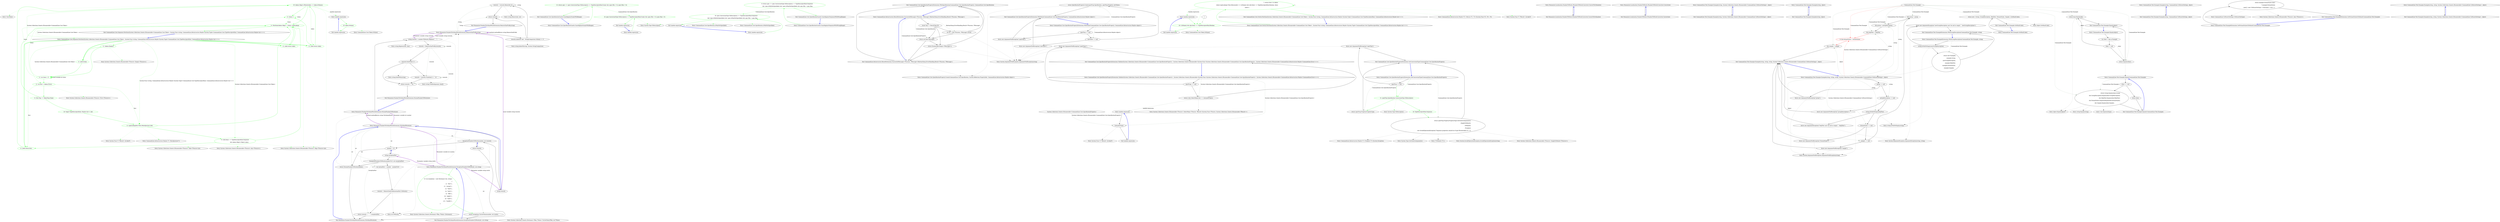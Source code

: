 digraph  {
m2_23 [cluster="Unk.Where", file="Sequence.cs", label="Entry Unk.Where", span=""];
m2_0 [cluster="CommandLine.Core.Sequence.Partition(System.Collections.Generic.IEnumerable<CommandLine.Core.Token>, System.Func<string, CommandLine.Infrastructure.Maybe<System.Tuple<CommandLine.Core.TypeDescriptorKind, CommandLine.Infrastructure.Maybe<int>>>>)", file="Sequence.cs", label="Entry CommandLine.Core.Sequence.Partition(System.Collections.Generic.IEnumerable<CommandLine.Core.Token>, System.Func<string, CommandLine.Infrastructure.Maybe<System.Tuple<CommandLine.Core.TypeDescriptorKind, CommandLine.Infrastructure.Maybe<int>>>>)", span="11-11"];
m2_1 [cluster="CommandLine.Core.Sequence.Partition(System.Collections.Generic.IEnumerable<CommandLine.Core.Token>, System.Func<string, CommandLine.Infrastructure.Maybe<System.Tuple<CommandLine.Core.TypeDescriptorKind, CommandLine.Infrastructure.Maybe<int>>>>)", color=green, community=0, file="Sequence.cs", label="11: tokens.Empty()", span="15-15"];
m2_2 [cluster="CommandLine.Core.Sequence.Partition(System.Collections.Generic.IEnumerable<CommandLine.Core.Token>, System.Func<string, CommandLine.Infrastructure.Maybe<System.Tuple<CommandLine.Core.TypeDescriptorKind, CommandLine.Infrastructure.Maybe<int>>>>)", color=green, community=0, file="Sequence.cs", label="11: yield break;", span="17-17"];
m2_3 [cluster="CommandLine.Core.Sequence.Partition(System.Collections.Generic.IEnumerable<CommandLine.Core.Token>, System.Func<string, CommandLine.Infrastructure.Maybe<System.Tuple<CommandLine.Core.TypeDescriptorKind, CommandLine.Infrastructure.Maybe<int>>>>)", color=green, community=0, file="Sequence.cs", label="11: var items = 0", span="19-19"];
m2_9 [cluster="CommandLine.Core.Sequence.Partition(System.Collections.Generic.IEnumerable<CommandLine.Core.Token>, System.Func<string, CommandLine.Infrastructure.Maybe<System.Tuple<CommandLine.Core.TypeDescriptorKind, CommandLine.Infrastructure.Maybe<int>>>>)", color=green, community=0, file="Sequence.cs", label="11: yield return first;", span="29-29"];
m2_4 [cluster="CommandLine.Core.Sequence.Partition(System.Collections.Generic.IEnumerable<CommandLine.Core.Token>, System.Func<string, CommandLine.Infrastructure.Maybe<System.Tuple<CommandLine.Core.TypeDescriptorKind, CommandLine.Infrastructure.Maybe<int>>>>)", color=green, community=0, file="Sequence.cs", label="11: var first = tokens.First()", span="20-20"];
m2_8 [cluster="CommandLine.Core.Sequence.Partition(System.Collections.Generic.IEnumerable<CommandLine.Core.Token>, System.Func<string, CommandLine.Infrastructure.Maybe<System.Tuple<CommandLine.Core.TypeDescriptorKind, CommandLine.Infrastructure.Maybe<int>>>>)", color=green, community=0, file="Sequence.cs", label="11: info.Item1 == TypeDescriptorKind.Sequence\r\n                        && tokens.Skip(1).Take(1).Any()", span="26-27"];
m2_10 [cluster="CommandLine.Core.Sequence.Partition(System.Collections.Generic.IEnumerable<CommandLine.Core.Token>, System.Func<string, CommandLine.Infrastructure.Maybe<System.Tuple<CommandLine.Core.TypeDescriptorKind, CommandLine.Infrastructure.Maybe<int>>>>)", color=green, community=0, file="Sequence.cs", label="19: tokens.Skip(1).Where(token => token.IsValue())", span="31-31"];
m2_12 [cluster="CommandLine.Core.Sequence.Partition(System.Collections.Generic.IEnumerable<CommandLine.Core.Token>, System.Func<string, CommandLine.Infrastructure.Maybe<System.Tuple<CommandLine.Core.TypeDescriptorKind, CommandLine.Infrastructure.Maybe<int>>>>)", color=green, community=0, file="Sequence.cs", label="11: yield return token;", span="34-34"];
m2_11 [cluster="CommandLine.Core.Sequence.Partition(System.Collections.Generic.IEnumerable<CommandLine.Core.Token>, System.Func<string, CommandLine.Infrastructure.Maybe<System.Tuple<CommandLine.Core.TypeDescriptorKind, CommandLine.Infrastructure.Maybe<int>>>>)", color=green, community=0, file="Sequence.cs", label="11: items++", span="33-33"];
m2_14 [cluster="CommandLine.Core.Sequence.Partition(System.Collections.Generic.IEnumerable<CommandLine.Core.Token>, System.Func<string, CommandLine.Infrastructure.Maybe<System.Tuple<CommandLine.Core.TypeDescriptorKind, CommandLine.Infrastructure.Maybe<int>>>>)", color=green, community=0, file="Sequence.cs", label="11: yield return token;", span="41-41"];
m2_13 [cluster="CommandLine.Core.Sequence.Partition(System.Collections.Generic.IEnumerable<CommandLine.Core.Token>, System.Func<string, CommandLine.Infrastructure.Maybe<System.Tuple<CommandLine.Core.TypeDescriptorKind, CommandLine.Infrastructure.Maybe<int>>>>)", color=green, community=0, file="Sequence.cs", label="11: Partition(tokens.Skip(1 + items), typeLookup)", span="39-39"];
m2_5 [cluster="CommandLine.Core.Sequence.Partition(System.Collections.Generic.IEnumerable<CommandLine.Core.Token>, System.Func<string, CommandLine.Infrastructure.Maybe<System.Tuple<CommandLine.Core.TypeDescriptorKind, CommandLine.Infrastructure.Maybe<int>>>>)", color=green, community=0, file="Sequence.cs", label="11: first.Tag == TokenType.Name", span="21-21"];
m2_7 [cluster="CommandLine.Core.Sequence.Partition(System.Collections.Generic.IEnumerable<CommandLine.Core.Token>, System.Func<string, CommandLine.Infrastructure.Maybe<System.Tuple<CommandLine.Core.TypeDescriptorKind, CommandLine.Infrastructure.Maybe<int>>>>)", color=green, community=0, file="Sequence.cs", label="11: typeLookup(first.Text).MatchJust(out info)", span="24-24"];
m2_6 [cluster="CommandLine.Core.Sequence.Partition(System.Collections.Generic.IEnumerable<CommandLine.Core.Token>, System.Func<string, CommandLine.Infrastructure.Maybe<System.Tuple<CommandLine.Core.TypeDescriptorKind, CommandLine.Infrastructure.Maybe<int>>>>)", color=green, community=0, file="Sequence.cs", label="18: Tuple<TypeDescriptorKind, Maybe<int>> info", span="23-23"];
m2_15 [cluster="CommandLine.Core.Sequence.Partition(System.Collections.Generic.IEnumerable<CommandLine.Core.Token>, System.Func<string, CommandLine.Infrastructure.Maybe<System.Tuple<CommandLine.Core.TypeDescriptorKind, CommandLine.Infrastructure.Maybe<int>>>>)", file="Sequence.cs", label="Exit CommandLine.Core.Sequence.Partition(System.Collections.Generic.IEnumerable<CommandLine.Core.Token>, System.Func<string, CommandLine.Infrastructure.Maybe<System.Tuple<CommandLine.Core.TypeDescriptorKind, CommandLine.Infrastructure.Maybe<int>>>>)", span="11-11"];
m2_22 [cluster="System.Collections.Generic.IEnumerable<TSource>.Any<TSource>()", file="Sequence.cs", label="Entry System.Collections.Generic.IEnumerable<TSource>.Any<TSource>()", span="0-0"];
m2_19 [cluster="CommandLine.Infrastructure.Maybe<T>.MatchJust(out T)", file="Sequence.cs", label="Entry CommandLine.Infrastructure.Maybe<T>.MatchJust(out T)", span="31-31"];
m2_16 [cluster="System.Collections.Generic.IEnumerable<TSource>.Empty<TSource>()", file="Sequence.cs", label="Entry System.Collections.Generic.IEnumerable<TSource>.Empty<TSource>()", span="87-87"];
m2_24 [cluster="lambda expression", file="Sequence.cs", label="Entry lambda expression", span="31-31"];
m2_25 [cluster="lambda expression", color=green, community=0, file="Sequence.cs", label="19: token.IsValue()", span="31-31"];
m2_26 [cluster="lambda expression", file="Sequence.cs", label="Exit lambda expression", span="31-31"];
m2_17 [cluster="System.Collections.Generic.IEnumerable<TSource>.First<TSource>()", file="Sequence.cs", label="Entry System.Collections.Generic.IEnumerable<TSource>.First<TSource>()", span="0-0"];
m2_20 [cluster="System.Collections.Generic.IEnumerable<TSource>.Skip<TSource>(int)", file="Sequence.cs", label="Entry System.Collections.Generic.IEnumerable<TSource>.Skip<TSource>(int)", span="0-0"];
m2_21 [cluster="System.Collections.Generic.IEnumerable<TSource>.Take<TSource>(int)", file="Sequence.cs", label="Entry System.Collections.Generic.IEnumerable<TSource>.Take<TSource>(int)", span="0-0"];
m2_27 [cluster="CommandLine.Core.Token.IsValue()", file="Sequence.cs", label="Entry CommandLine.Core.Token.IsValue()", span="77-77"];
m2_18 [cluster="System.Func<T, TResult>.Invoke(T)", file="Sequence.cs", label="Entry System.Func<T, TResult>.Invoke(T)", span="0-0"];
m3_30 [cluster="string.Remove(int, int)", file="SpecificationExtensions.cs", label="Entry string.Remove(int, int)", span="0-0"];
m3_22 [cluster="string.Replace(char, char)", file="SpecificationExtensions.cs", label="Entry string.Replace(char, char)", span="0-0"];
m3_29 [cluster="string.IndexOf(string, System.StringComparison)", file="SpecificationExtensions.cs", label="Entry string.IndexOf(string, System.StringComparison)", span="0-0"];
m3_13 [cluster="int.ToWords()", file="SpecificationExtensions.cs", label="Entry int.ToWords()", span="16-16"];
m3_2 [cluster="Humanizer.NumberToOrdinalWordsExtension.ToOrdinalWords(int)", file="SpecificationExtensions.cs", label="ExceptionNumbersToWords(number, out towords)", span="19-19"];
m3_3 [cluster="Humanizer.NumberToOrdinalWordsExtension.ToOrdinalWords(int)", file="SpecificationExtensions.cs", label="return towords;", span="20-20"];
m3_23 [cluster="string.EndsWith(string)", file="SpecificationExtensions.cs", label="Entry string.EndsWith(string)", span="0-0"];
m3_4 [cluster="Humanizer.NumberToOrdinalWordsExtension.ToOrdinalWords(int)", file="SpecificationExtensions.cs", label="number > 20", span="23-23"];
m3_5 [cluster="Humanizer.NumberToOrdinalWordsExtension.ToOrdinalWords(int)", file="SpecificationExtensions.cs", label="string exceptionPart", span="25-25"];
m3_15 [cluster="Humanizer.NumberToOrdinalWordsExtension.NormalNumberToWords(int)", file="SpecificationExtensions.cs", label="Entry Humanizer.NumberToOrdinalWordsExtension.NormalNumberToWords(int)", span="37-37"];
m3_16 [cluster="Humanizer.NumberToOrdinalWordsExtension.NormalNumberToWords(int)", file="SpecificationExtensions.cs", label="string towords = number.ToWords().Replace('-', ' ')", span="39-39"];
m3_17 [cluster="Humanizer.NumberToOrdinalWordsExtension.NormalNumberToWords(int)", file="SpecificationExtensions.cs", label="towords = RemoveOnePrefix(towords)", span="41-41"];
m3_20 [cluster="Humanizer.NumberToOrdinalWordsExtension.NormalNumberToWords(int)", file="SpecificationExtensions.cs", label="return towords + ''th'';", span="46-46"];
m3_18 [cluster="Humanizer.NumberToOrdinalWordsExtension.NormalNumberToWords(int)", file="SpecificationExtensions.cs", label="towords.EndsWith(''y'')", span="43-43"];
m3_19 [cluster="Humanizer.NumberToOrdinalWordsExtension.NormalNumberToWords(int)", file="SpecificationExtensions.cs", label="towords = towords.TrimEnd('y') + ''ie''", span="44-44"];
m3_21 [cluster="Humanizer.NumberToOrdinalWordsExtension.NormalNumberToWords(int)", file="SpecificationExtensions.cs", label="Exit Humanizer.NumberToOrdinalWordsExtension.NormalNumberToWords(int)", span="37-37"];
m3_0 [cluster="Humanizer.NumberToOrdinalWordsExtension.ToOrdinalWords(int)", file="SpecificationExtensions.cs", label="Entry Humanizer.NumberToOrdinalWordsExtension.ToOrdinalWords(int)", span="15-15"];
m3_1 [cluster="Humanizer.NumberToOrdinalWordsExtension.ToOrdinalWords(int)", file="SpecificationExtensions.cs", label="string towords", span="17-17"];
m3_6 [cluster="Humanizer.NumberToOrdinalWordsExtension.ToOrdinalWords(int)", file="SpecificationExtensions.cs", label="ExceptionNumbersToWords(number%10, out exceptionPart)", span="26-26"];
m3_7 [cluster="Humanizer.NumberToOrdinalWordsExtension.ToOrdinalWords(int)", file="SpecificationExtensions.cs", label="var normalPart = number - number%10", span="28-28"];
m3_10 [cluster="Humanizer.NumberToOrdinalWordsExtension.ToOrdinalWords(int)", file="SpecificationExtensions.cs", label="return NormalNumberToWords(number);", span="34-34"];
m3_9 [cluster="Humanizer.NumberToOrdinalWordsExtension.ToOrdinalWords(int)", file="SpecificationExtensions.cs", label="return towords + '' '' + exceptionPart;", span="30-30"];
m3_8 [cluster="Humanizer.NumberToOrdinalWordsExtension.ToOrdinalWords(int)", file="SpecificationExtensions.cs", label="towords = RemoveOnePrefix(normalPart.ToWords())", span="29-29"];
m3_11 [cluster="Humanizer.NumberToOrdinalWordsExtension.ToOrdinalWords(int)", file="SpecificationExtensions.cs", label="Exit Humanizer.NumberToOrdinalWordsExtension.ToOrdinalWords(int)", span="15-15"];
m3_12 [cluster="Humanizer.NumberToOrdinalWordsExtension.ExceptionNumbersToWords(int, out string)", file="SpecificationExtensions.cs", label="Entry Humanizer.NumberToOrdinalWordsExtension.ExceptionNumbersToWords(int, out string)", span="58-58"];
m3_31 [cluster="Humanizer.NumberToOrdinalWordsExtension.ExceptionNumbersToWords(int, out string)", color=green, community=0, file="SpecificationExtensions.cs", label="13: var exceptions = new Dictionary<int, string>\r\n            {\r\n                {1, ''first''},\r\n                {2, ''second''},\r\n                {3, ''third''},\r\n                {4, ''forth''},\r\n                {5, ''fifth''},\r\n                {8, ''eighth''},\r\n                {9, ''ninth''},\r\n                {12, ''twelfth''},\r\n            }", span="60-70"];
m3_32 [cluster="Humanizer.NumberToOrdinalWordsExtension.ExceptionNumbersToWords(int, out string)", file="SpecificationExtensions.cs", label="return exceptions.TryGetValue(number, out words);", span="72-72"];
m3_33 [cluster="Humanizer.NumberToOrdinalWordsExtension.ExceptionNumbersToWords(int, out string)", file="SpecificationExtensions.cs", label="Exit Humanizer.NumberToOrdinalWordsExtension.ExceptionNumbersToWords(int, out string)", span="58-58"];
m3_14 [cluster="Humanizer.NumberToOrdinalWordsExtension.RemoveOnePrefix(string)", file="SpecificationExtensions.cs", label="Entry Humanizer.NumberToOrdinalWordsExtension.RemoveOnePrefix(string)", span="49-49"];
m3_25 [cluster="Humanizer.NumberToOrdinalWordsExtension.RemoveOnePrefix(string)", file="SpecificationExtensions.cs", label="towords.IndexOf(''one'', StringComparison.Ordinal) == 0", span="52-52"];
m3_26 [cluster="Humanizer.NumberToOrdinalWordsExtension.RemoveOnePrefix(string)", file="SpecificationExtensions.cs", label="towords = towords.Remove(0, 4)", span="53-53"];
m3_27 [cluster="Humanizer.NumberToOrdinalWordsExtension.RemoveOnePrefix(string)", file="SpecificationExtensions.cs", label="return towords;", span="55-55"];
m3_28 [cluster="Humanizer.NumberToOrdinalWordsExtension.RemoveOnePrefix(string)", file="SpecificationExtensions.cs", label="Exit Humanizer.NumberToOrdinalWordsExtension.RemoveOnePrefix(string)", span="49-49"];
m3_34 [cluster="System.Collections.Generic.Dictionary<TKey, TValue>.Dictionary()", file="SpecificationExtensions.cs", label="Entry System.Collections.Generic.Dictionary<TKey, TValue>.Dictionary()", span="0-0"];
m3_35 [cluster="System.Collections.Generic.Dictionary<TKey, TValue>.TryGetValue(TKey, out TValue)", file="SpecificationExtensions.cs", label="Entry System.Collections.Generic.Dictionary<TKey, TValue>.TryGetValue(TKey, out TValue)", span="0-0"];
m3_24 [cluster="string.TrimEnd(params char[])", file="SpecificationExtensions.cs", label="Entry string.TrimEnd(params char[])", span="0-0"];
m4_13 [cluster="CommandLine.Core.Specification.IsMinNotSpecified()", file="SpecificationGuards.cs", label="Entry CommandLine.Core.Specification.IsMinNotSpecified()", span="76-76"];
m4_7 [cluster="CommandLine.Core.SpecificationGuards.GuardAgainstSequenceWithWrongRange()", file="SpecificationGuards.cs", label="Entry CommandLine.Core.SpecificationGuards.GuardAgainstSequenceWithWrongRange()", span="21-21"];
m4_8 [cluster="CommandLine.Core.SpecificationGuards.GuardAgainstSequenceWithWrongRange()", color=green, community=0, file="SpecificationGuards.cs", label="9: return spec => spec.ConversionType.ToDescriptor() == TypeDescriptorKind.Sequence\r\n                && !spec.IsMinNotSpecified() && !spec.IsMaxNotSpecified() && spec.Min > spec.Max;", span="23-24"];
m4_9 [cluster="CommandLine.Core.SpecificationGuards.GuardAgainstSequenceWithWrongRange()", file="SpecificationGuards.cs", label="Exit CommandLine.Core.SpecificationGuards.GuardAgainstSequenceWithWrongRange()", span="21-21"];
m4_10 [cluster="lambda expression", file="SpecificationGuards.cs", label="Entry lambda expression", span="23-24"];
m4_4 [cluster="lambda expression", color=green, community=0, file="SpecificationGuards.cs", label="10: spec.ConversionType.ToDescriptor() == TypeDescriptorKind.Scalar && (spec.Min > 0 || spec.Max > 0)", span="18-18"];
m4_3 [cluster="lambda expression", file="SpecificationGuards.cs", label="Entry lambda expression", span="18-18"];
m4_5 [cluster="lambda expression", file="SpecificationGuards.cs", label="Exit lambda expression", span="18-18"];
m4_11 [cluster="lambda expression", color=green, community=0, file="SpecificationGuards.cs", label="16: spec.ConversionType.ToDescriptor() == TypeDescriptorKind.Sequence\r\n                && !spec.IsMinNotSpecified() && !spec.IsMaxNotSpecified() && spec.Min > spec.Max", span="23-24"];
m4_12 [cluster="lambda expression", file="SpecificationGuards.cs", label="Exit lambda expression", span="23-24"];
m4_6 [cluster="System.Type.ToDescriptor()", file="SpecificationGuards.cs", label="Entry System.Type.ToDescriptor()", span="22-22"];
m4_0 [cluster="CommandLine.Core.SpecificationGuards.GuardAgainstScalarWithRange()", file="SpecificationGuards.cs", label="Entry CommandLine.Core.SpecificationGuards.GuardAgainstScalarWithRange()", span="16-16"];
m4_1 [cluster="CommandLine.Core.SpecificationGuards.GuardAgainstScalarWithRange()", color=green, community=0, file="SpecificationGuards.cs", label="15: return spec => spec.ConversionType.ToDescriptor() == TypeDescriptorKind.Scalar && (spec.Min > 0 || spec.Max > 0);", span="18-18"];
m4_2 [cluster="CommandLine.Core.SpecificationGuards.GuardAgainstScalarWithRange()", file="SpecificationGuards.cs", label="Exit CommandLine.Core.SpecificationGuards.GuardAgainstScalarWithRange()", span="16-16"];
m4_14 [cluster="CommandLine.Core.Specification.IsMaxNotSpecified()", file="SpecificationGuards.cs", label="Entry CommandLine.Core.Specification.IsMaxNotSpecified()", span="81-81"];
m5_6 [cluster="CommandLine.Core.SpecificationPropertyExtensions.WithSpecification(CommandLine.Core.SpecificationProperty, CommandLine.Core.Specification)", file="SpecificationPropertyExtensions.cs", label="Exit CommandLine.Core.SpecificationPropertyExtensions.WithSpecification(CommandLine.Core.SpecificationProperty, CommandLine.Core.Specification)", span="11-11"];
m5_30 [cluster="CommandLine.Core.SpecificationPropertyExtensions.Validate(System.Collections.Generic.IEnumerable<CommandLine.Core.SpecificationProperty>, System.Collections.Generic.IEnumerable<System.Func<System.Collections.Generic.IEnumerable<CommandLine.Core.SpecificationProperty>, System.Collections.Generic.IEnumerable<CommandLine.Infrastructure.Maybe<CommandLine.Error>>>>)", file="SpecificationPropertyExtensions.cs", label="Entry CommandLine.Core.SpecificationPropertyExtensions.Validate(System.Collections.Generic.IEnumerable<CommandLine.Core.SpecificationProperty>, System.Collections.Generic.IEnumerable<System.Func<System.Collections.Generic.IEnumerable<CommandLine.Core.SpecificationProperty>, System.Collections.Generic.IEnumerable<CommandLine.Infrastructure.Maybe<CommandLine.Error>>>>)", span="44-44"];
m5_32 [cluster="CommandLine.Core.SpecificationPropertyExtensions.Validate(System.Collections.Generic.IEnumerable<CommandLine.Core.SpecificationProperty>, System.Collections.Generic.IEnumerable<System.Func<System.Collections.Generic.IEnumerable<CommandLine.Core.SpecificationProperty>, System.Collections.Generic.IEnumerable<CommandLine.Infrastructure.Maybe<CommandLine.Error>>>>)", file="SpecificationPropertyExtensions.cs", label="throw new ArgumentNullException(''specProps'');", span="49-49"];
m5_31 [cluster="CommandLine.Core.SpecificationPropertyExtensions.Validate(System.Collections.Generic.IEnumerable<CommandLine.Core.SpecificationProperty>, System.Collections.Generic.IEnumerable<System.Func<System.Collections.Generic.IEnumerable<CommandLine.Core.SpecificationProperty>, System.Collections.Generic.IEnumerable<CommandLine.Infrastructure.Maybe<CommandLine.Error>>>>)", file="SpecificationPropertyExtensions.cs", label="specProps == null", span="49-49"];
m5_33 [cluster="CommandLine.Core.SpecificationPropertyExtensions.Validate(System.Collections.Generic.IEnumerable<CommandLine.Core.SpecificationProperty>, System.Collections.Generic.IEnumerable<System.Func<System.Collections.Generic.IEnumerable<CommandLine.Core.SpecificationProperty>, System.Collections.Generic.IEnumerable<CommandLine.Infrastructure.Maybe<CommandLine.Error>>>>)", file="SpecificationPropertyExtensions.cs", label="return rules.SelectMany(rule => rule(specProps));", span="51-51"];
m5_34 [cluster="CommandLine.Core.SpecificationPropertyExtensions.Validate(System.Collections.Generic.IEnumerable<CommandLine.Core.SpecificationProperty>, System.Collections.Generic.IEnumerable<System.Func<System.Collections.Generic.IEnumerable<CommandLine.Core.SpecificationProperty>, System.Collections.Generic.IEnumerable<CommandLine.Infrastructure.Maybe<CommandLine.Error>>>>)", file="SpecificationPropertyExtensions.cs", label="Exit CommandLine.Core.SpecificationPropertyExtensions.Validate(System.Collections.Generic.IEnumerable<CommandLine.Core.SpecificationProperty>, System.Collections.Generic.IEnumerable<System.Func<System.Collections.Generic.IEnumerable<CommandLine.Core.SpecificationProperty>, System.Collections.Generic.IEnumerable<CommandLine.Infrastructure.Maybe<CommandLine.Error>>>>)", span="44-44"];
m5_16 [cluster="CommandLine.Core.SpecificationPropertyExtensions.GetConversionType(CommandLine.Core.SpecificationProperty)", file="SpecificationPropertyExtensions.cs", label="Entry CommandLine.Core.SpecificationPropertyExtensions.GetConversionType(CommandLine.Core.SpecificationProperty)", span="27-27"];
m5_19 [cluster="CommandLine.Core.SpecificationPropertyExtensions.GetConversionType(CommandLine.Core.SpecificationProperty)", color=green, community=0, file="SpecificationPropertyExtensions.cs", label="21: specProp.Specification.ConversionType.ToDescriptor()", span="31-31"];
m5_17 [cluster="CommandLine.Core.SpecificationPropertyExtensions.GetConversionType(CommandLine.Core.SpecificationProperty)", file="SpecificationPropertyExtensions.cs", label="specProp == null", span="29-29"];
m5_20 [cluster="CommandLine.Core.SpecificationPropertyExtensions.GetConversionType(CommandLine.Core.SpecificationProperty)", color=green, community=0, file="SpecificationPropertyExtensions.cs", label="16: TypeDescriptorKind.Sequence", span="33-33"];
m5_22 [cluster="CommandLine.Core.SpecificationPropertyExtensions.GetConversionType(CommandLine.Core.SpecificationProperty)", file="SpecificationPropertyExtensions.cs", label="return specProp.Property.PropertyType;", span="40-40"];
m5_21 [cluster="CommandLine.Core.SpecificationPropertyExtensions.GetConversionType(CommandLine.Core.SpecificationProperty)", file="SpecificationPropertyExtensions.cs", label="return specProp.Property.PropertyType.GetGenericArguments()\r\n                             .SingleOrDefault()\r\n                             .ToMaybe()\r\n                             .FromJust(\r\n                                 new InvalidOperationException(''Sequence properties should be of type IEnumerable<T>.''));", span="34-38"];
m5_18 [cluster="CommandLine.Core.SpecificationPropertyExtensions.GetConversionType(CommandLine.Core.SpecificationProperty)", file="SpecificationPropertyExtensions.cs", label="throw new ArgumentNullException(''specProp'');", span="29-29"];
m5_23 [cluster="CommandLine.Core.SpecificationPropertyExtensions.GetConversionType(CommandLine.Core.SpecificationProperty)", file="SpecificationPropertyExtensions.cs", label="Exit CommandLine.Core.SpecificationPropertyExtensions.GetConversionType(CommandLine.Core.SpecificationProperty)", span="27-27"];
m5_29 [cluster="CommandLine.Infrastructure.Maybe<T>.FromJust<T>(System.Exception)", file="SpecificationPropertyExtensions.cs", label="Entry CommandLine.Infrastructure.Maybe<T>.FromJust<T>(System.Exception)", span="137-137"];
m5_0 [cluster="CommandLine.Infrastructure.ResultExtensions.SuccessfulMessages<TSuccess, TMessage>(RailwaySharp.ErrorHandling.Result<TSuccess, TMessage>)", file="SpecificationPropertyExtensions.cs", label="Entry CommandLine.Infrastructure.ResultExtensions.SuccessfulMessages<TSuccess, TMessage>(RailwaySharp.ErrorHandling.Result<TSuccess, TMessage>)", span="12-12"];
m5_2 [cluster="CommandLine.Infrastructure.ResultExtensions.SuccessfulMessages<TSuccess, TMessage>(RailwaySharp.ErrorHandling.Result<TSuccess, TMessage>)", file="SpecificationPropertyExtensions.cs", label="var ok = (Ok<TSuccess, TMessage>)result", span="16-16"];
m5_4 [cluster="CommandLine.Infrastructure.ResultExtensions.SuccessfulMessages<TSuccess, TMessage>(RailwaySharp.ErrorHandling.Result<TSuccess, TMessage>)", file="SpecificationPropertyExtensions.cs", label="return Enumerable.Empty<TMessage>();", span="19-19"];
m5_1 [cluster="CommandLine.Infrastructure.ResultExtensions.SuccessfulMessages<TSuccess, TMessage>(RailwaySharp.ErrorHandling.Result<TSuccess, TMessage>)", file="SpecificationPropertyExtensions.cs", label="result.Tag == ResultType.Ok", span="14-14"];
m5_3 [cluster="CommandLine.Infrastructure.ResultExtensions.SuccessfulMessages<TSuccess, TMessage>(RailwaySharp.ErrorHandling.Result<TSuccess, TMessage>)", file="SpecificationPropertyExtensions.cs", label="return ok.Value.Messages;", span="17-17"];
m5_5 [cluster="CommandLine.Infrastructure.ResultExtensions.SuccessfulMessages<TSuccess, TMessage>(RailwaySharp.ErrorHandling.Result<TSuccess, TMessage>)", file="SpecificationPropertyExtensions.cs", label="Exit CommandLine.Infrastructure.ResultExtensions.SuccessfulMessages<TSuccess, TMessage>(RailwaySharp.ErrorHandling.Result<TSuccess, TMessage>)", span="12-12"];
m5_8 [cluster="CommandLine.Core.SpecificationProperty.Create(CommandLine.Core.Specification, System.Reflection.PropertyInfo, CommandLine.Infrastructure.Maybe<object>)", file="SpecificationPropertyExtensions.cs", label="Entry CommandLine.Core.SpecificationProperty.Create(CommandLine.Core.Specification, System.Reflection.PropertyInfo, CommandLine.Infrastructure.Maybe<object>)", span="21-21"];
m5_9 [cluster="CommandLine.Core.SpecificationPropertyExtensions.WithValue(CommandLine.Core.SpecificationProperty, CommandLine.Infrastructure.Maybe<object>)", file="SpecificationPropertyExtensions.cs", label="Entry CommandLine.Core.SpecificationPropertyExtensions.WithValue(CommandLine.Core.SpecificationProperty, CommandLine.Infrastructure.Maybe<object>)", span="19-19"];
m5_11 [cluster="CommandLine.Core.SpecificationPropertyExtensions.WithValue(CommandLine.Core.SpecificationProperty, CommandLine.Infrastructure.Maybe<object>)", file="SpecificationPropertyExtensions.cs", label="throw new ArgumentNullException(''specProp'');", span="21-21"];
m5_13 [cluster="CommandLine.Core.SpecificationPropertyExtensions.WithValue(CommandLine.Core.SpecificationProperty, CommandLine.Infrastructure.Maybe<object>)", file="SpecificationPropertyExtensions.cs", label="throw new ArgumentNullException(''newValue'');", span="22-22"];
m5_10 [cluster="CommandLine.Core.SpecificationPropertyExtensions.WithValue(CommandLine.Core.SpecificationProperty, CommandLine.Infrastructure.Maybe<object>)", file="SpecificationPropertyExtensions.cs", label="specProp == null", span="21-21"];
m5_12 [cluster="CommandLine.Core.SpecificationPropertyExtensions.WithValue(CommandLine.Core.SpecificationProperty, CommandLine.Infrastructure.Maybe<object>)", file="SpecificationPropertyExtensions.cs", label="newValue == null", span="22-22"];
m5_14 [cluster="CommandLine.Core.SpecificationPropertyExtensions.WithValue(CommandLine.Core.SpecificationProperty, CommandLine.Infrastructure.Maybe<object>)", file="SpecificationPropertyExtensions.cs", label="return SpecificationProperty.Create(specProp.Specification, specProp.Property, newValue);", span="24-24"];
m5_15 [cluster="CommandLine.Core.SpecificationPropertyExtensions.WithValue(CommandLine.Core.SpecificationProperty, CommandLine.Infrastructure.Maybe<object>)", file="SpecificationPropertyExtensions.cs", label="Exit CommandLine.Core.SpecificationPropertyExtensions.WithValue(CommandLine.Core.SpecificationProperty, CommandLine.Infrastructure.Maybe<object>)", span="19-19"];
m5_25 [cluster="System.Type.GetGenericArguments()", file="SpecificationPropertyExtensions.cs", label="Entry System.Type.GetGenericArguments()", span="0-0"];
m5_27 [cluster="T.ToMaybe<T>()", file="SpecificationPropertyExtensions.cs", label="Entry T.ToMaybe<T>()", span="82-82"];
m5_35 [cluster="System.Collections.Generic.IEnumerable<TSource>.SelectMany<TSource, TResult>(System.Func<TSource, System.Collections.Generic.IEnumerable<TResult>>)", file="SpecificationPropertyExtensions.cs", label="Entry System.Collections.Generic.IEnumerable<TSource>.SelectMany<TSource, TResult>(System.Func<TSource, System.Collections.Generic.IEnumerable<TResult>>)", span="0-0"];
m5_36 [cluster="lambda expression", file="SpecificationPropertyExtensions.cs", label="Entry lambda expression", span="51-51"];
m5_37 [cluster="lambda expression", file="SpecificationPropertyExtensions.cs", label="rule(specProps)", span="51-51"];
m5_38 [cluster="lambda expression", file="SpecificationPropertyExtensions.cs", label="Exit lambda expression", span="51-51"];
m5_24 [cluster="System.Type.ToDescriptor()", file="SpecificationPropertyExtensions.cs", label="Entry System.Type.ToDescriptor()", span="22-22"];
m5_7 [cluster="System.ArgumentNullException.ArgumentNullException(string)", file="SpecificationPropertyExtensions.cs", label="Entry System.ArgumentNullException.ArgumentNullException(string)", span="0-0"];
m5_28 [cluster="System.InvalidOperationException.InvalidOperationException(string)", file="SpecificationPropertyExtensions.cs", label="Entry System.InvalidOperationException.InvalidOperationException(string)", span="0-0"];
m5_26 [cluster="System.Collections.Generic.IEnumerable<TSource>.SingleOrDefault<TSource>()", file="SpecificationPropertyExtensions.cs", label="Entry System.Collections.Generic.IEnumerable<TSource>.SingleOrDefault<TSource>()", span="0-0"];
m5_39 [cluster="System.Func<T, TResult>.Invoke(T)", file="SpecificationPropertyExtensions.cs", label="Entry System.Func<T, TResult>.Invoke(T)", span="0-0"];
m5_40 [file="SpecificationPropertyExtensions.cs", label="System.Collections.Generic.IEnumerable<CommandLine.Core.SpecificationProperty>", span=""];
m7_5 [cluster="lambda expression", file="Switch.cs", label="Entry lambda expression", span="16-16"];
m7_6 [cluster="lambda expression", color=green, community=0, file="Switch.cs", label="16: t.IsName() && info.Item1 == TypeDescriptorKind.Boolean", span="16-16"];
m7_7 [cluster="lambda expression", file="Switch.cs", label="Exit lambda expression", span="16-16"];
m7_4 [cluster="CommandLine.Infrastructure.Maybe<T1>.Return<T1, T2>(System.Func<T1, T2>, T2)", file="Switch.cs", label="Entry CommandLine.Infrastructure.Maybe<T1>.Return<T1, T2>(System.Func<T1, T2>, T2)", span="103-103"];
m7_8 [cluster="CommandLine.Core.Token.IsName()", file="Switch.cs", label="Entry CommandLine.Core.Token.IsName()", span="72-72"];
m7_0 [cluster="CommandLine.Core.Switch.Partition(System.Collections.Generic.IEnumerable<CommandLine.Core.Token>, System.Func<string, CommandLine.Infrastructure.Maybe<System.Tuple<CommandLine.Core.TypeDescriptorKind, CommandLine.Infrastructure.Maybe<int>>>>)", file="Switch.cs", label="Entry CommandLine.Core.Switch.Partition(System.Collections.Generic.IEnumerable<CommandLine.Core.Token>, System.Func<string, CommandLine.Infrastructure.Maybe<System.Tuple<CommandLine.Core.TypeDescriptorKind, CommandLine.Infrastructure.Maybe<int>>>>)", span="11-11"];
m7_1 [cluster="CommandLine.Core.Switch.Partition(System.Collections.Generic.IEnumerable<CommandLine.Core.Token>, System.Func<string, CommandLine.Infrastructure.Maybe<System.Tuple<CommandLine.Core.TypeDescriptorKind, CommandLine.Infrastructure.Maybe<int>>>>)", color=green, community=0, file="Switch.cs", label="7: return from t in tokens\r\n                   where typeLookup(t.Text).Return(info => t.IsName() && info.Item1 == TypeDescriptorKind.Boolean, false)\r\n                   select t;", span="15-17"];
m7_2 [cluster="CommandLine.Core.Switch.Partition(System.Collections.Generic.IEnumerable<CommandLine.Core.Token>, System.Func<string, CommandLine.Infrastructure.Maybe<System.Tuple<CommandLine.Core.TypeDescriptorKind, CommandLine.Infrastructure.Maybe<int>>>>)", file="Switch.cs", label="Exit CommandLine.Core.Switch.Partition(System.Collections.Generic.IEnumerable<CommandLine.Core.Token>, System.Func<string, CommandLine.Infrastructure.Maybe<System.Tuple<CommandLine.Core.TypeDescriptorKind, CommandLine.Infrastructure.Maybe<int>>>>)", span="11-11"];
m7_3 [cluster="System.Func<T, TResult>.Invoke(T)", file="Switch.cs", label="Entry System.Func<T, TResult>.Invoke(T)", span="0-0"];
m7_9 [file="Switch.cs", label=t, span=""];
m8_2 [cluster="Humanizer.Localisation.NumberToWords.INumberToWordsConverter.ConvertToOrdinal(int)", file="TokenPartitioner.cs", label="Entry Humanizer.Localisation.NumberToWords.INumberToWordsConverter.ConvertToOrdinal(int)", span="19-19"];
m8_3 [cluster="Humanizer.Localisation.NumberToWords.INumberToWordsConverter.ConvertToOrdinal(int)", file="TokenPartitioner.cs", label="Exit Humanizer.Localisation.NumberToWords.INumberToWordsConverter.ConvertToOrdinal(int)", span="19-19"];
m8_0 [cluster="Humanizer.Localisation.NumberToWords.INumberToWordsConverter.Convert(int)", file="TokenPartitioner.cs", label="Entry Humanizer.Localisation.NumberToWords.INumberToWordsConverter.Convert(int)", span="12-12"];
m8_1 [cluster="Humanizer.Localisation.NumberToWords.INumberToWordsConverter.Convert(int)", file="TokenPartitioner.cs", label="Exit Humanizer.Localisation.NumberToWords.INumberToWordsConverter.Convert(int)", span="12-12"];
m9_22 [cluster="CommandLine.Text.Example.Example(string, System.Collections.Generic.IEnumerable<CommandLine.UnParserSettings>, object)", file="TokenPartitionerTests.cs", label="Entry CommandLine.Text.Example.Example(string, System.Collections.Generic.IEnumerable<CommandLine.UnParserSettings>, object)", span="38-38"];
m9_23 [cluster="CommandLine.Text.Example.Example(string, System.Collections.Generic.IEnumerable<CommandLine.UnParserSettings>, object)", file="TokenPartitionerTests.cs", label="Exit CommandLine.Text.Example.Example(string, System.Collections.Generic.IEnumerable<CommandLine.UnParserSettings>, object)", span="38-38"];
m9_26 [cluster="CommandLine.Text.Example.Example(string, object)", file="TokenPartitionerTests.cs", label="Entry CommandLine.Text.Example.Example(string, object)", span="48-48"];
m9_27 [cluster="CommandLine.Text.Example.Example(string, object)", file="TokenPartitionerTests.cs", label="Exit CommandLine.Text.Example.Example(string, object)", span="48-48"];
m9_34 [cluster="CommandLine.Text.Example.Equals(CommandLine.Text.Example)", file="TokenPartitionerTests.cs", label="Entry CommandLine.Text.Example.Equals(CommandLine.Text.Example)", span="108-108"];
m9_40 [cluster="CommandLine.Text.Example.Equals(CommandLine.Text.Example)", file="TokenPartitionerTests.cs", label="other == null", span="110-110"];
m9_42 [cluster="CommandLine.Text.Example.Equals(CommandLine.Text.Example)", file="TokenPartitionerTests.cs", label="return Group.Equals(other.Group)\r\n                && GroupDescription.Equals(other.GroupDescription)\r\n                && HelpText.Equals(other.HelpText)\r\n                && FormatStyles.SequenceEqual(other.FormatStyles)\r\n                && Sample.Equals(other.Sample);", span="115-119"];
m9_41 [cluster="CommandLine.Text.Example.Equals(CommandLine.Text.Example)", file="TokenPartitionerTests.cs", label="return false;", span="112-112"];
m9_43 [cluster="CommandLine.Text.Example.Equals(CommandLine.Text.Example)", file="TokenPartitionerTests.cs", label="Exit CommandLine.Text.Example.Equals(CommandLine.Text.Example)", span="108-108"];
m9_0 [cluster="CommandLine.Text.Example.Example(string, string, string, System.Collections.Generic.IEnumerable<CommandLine.UnParserSettings>, object)", file="TokenPartitionerTests.cs", label="Entry CommandLine.Text.Example.Example(string, string, string, System.Collections.Generic.IEnumerable<CommandLine.UnParserSettings>, object)", span="18-18"];
m9_1 [cluster="CommandLine.Text.Example.Example(string, string, string, System.Collections.Generic.IEnumerable<CommandLine.UnParserSettings>, object)", file="TokenPartitionerTests.cs", label="group == null", span="20-20"];
m9_3 [cluster="CommandLine.Text.Example.Example(string, string, string, System.Collections.Generic.IEnumerable<CommandLine.UnParserSettings>, object)", file="TokenPartitionerTests.cs", label="groupDescription == null", span="21-21"];
m9_5 [cluster="CommandLine.Text.Example.Example(string, string, string, System.Collections.Generic.IEnumerable<CommandLine.UnParserSettings>, object)", file="TokenPartitionerTests.cs", label="string.IsNullOrEmpty(helpText)", span="22-22"];
m9_7 [cluster="CommandLine.Text.Example.Example(string, string, string, System.Collections.Generic.IEnumerable<CommandLine.UnParserSettings>, object)", file="TokenPartitionerTests.cs", label="formatStyles == null", span="23-23"];
m9_9 [cluster="CommandLine.Text.Example.Example(string, string, string, System.Collections.Generic.IEnumerable<CommandLine.UnParserSettings>, object)", file="TokenPartitionerTests.cs", label="sample == null", span="24-24"];
m9_11 [cluster="CommandLine.Text.Example.Example(string, string, string, System.Collections.Generic.IEnumerable<CommandLine.UnParserSettings>, object)", file="TokenPartitionerTests.cs", label="this.group = group", span="26-26"];
m9_12 [cluster="CommandLine.Text.Example.Example(string, string, string, System.Collections.Generic.IEnumerable<CommandLine.UnParserSettings>, object)", file="TokenPartitionerTests.cs", label="this.group = groupDescription", span="27-27"];
m9_13 [cluster="CommandLine.Text.Example.Example(string, string, string, System.Collections.Generic.IEnumerable<CommandLine.UnParserSettings>, object)", file="TokenPartitionerTests.cs", label="this.helpText = helpText", span="28-28"];
m9_14 [cluster="CommandLine.Text.Example.Example(string, string, string, System.Collections.Generic.IEnumerable<CommandLine.UnParserSettings>, object)", color=red, community=0, file="TokenPartitionerTests.cs", label="8: this.formatStyles = formatStyles", span="29-29"];
m9_15 [cluster="CommandLine.Text.Example.Example(string, string, string, System.Collections.Generic.IEnumerable<CommandLine.UnParserSettings>, object)", file="TokenPartitionerTests.cs", label="this.sample = sample", span="30-30"];
m9_2 [cluster="CommandLine.Text.Example.Example(string, string, string, System.Collections.Generic.IEnumerable<CommandLine.UnParserSettings>, object)", file="TokenPartitionerTests.cs", label="throw new ArgumentNullException(''group'');", span="20-20"];
m9_4 [cluster="CommandLine.Text.Example.Example(string, string, string, System.Collections.Generic.IEnumerable<CommandLine.UnParserSettings>, object)", file="TokenPartitionerTests.cs", label="throw new ArgumentNullException(''groupDescription'');", span="21-21"];
m9_6 [cluster="CommandLine.Text.Example.Example(string, string, string, System.Collections.Generic.IEnumerable<CommandLine.UnParserSettings>, object)", file="TokenPartitionerTests.cs", label="throw new ArgumentException(''helpText can't be null or empty'', ''helpText'');", span="22-22"];
m9_8 [cluster="CommandLine.Text.Example.Example(string, string, string, System.Collections.Generic.IEnumerable<CommandLine.UnParserSettings>, object)", file="TokenPartitionerTests.cs", label="throw new ArgumentNullException(''formatStyles'');", span="23-23"];
m9_10 [cluster="CommandLine.Text.Example.Example(string, string, string, System.Collections.Generic.IEnumerable<CommandLine.UnParserSettings>, object)", file="TokenPartitionerTests.cs", label="throw new ArgumentNullException(''sample'');", span="24-24"];
m9_16 [cluster="CommandLine.Text.Example.Example(string, string, string, System.Collections.Generic.IEnumerable<CommandLine.UnParserSettings>, object)", file="TokenPartitionerTests.cs", label="Exit CommandLine.Text.Example.Example(string, string, string, System.Collections.Generic.IEnumerable<CommandLine.UnParserSettings>, object)", span="18-18"];
m9_36 [cluster="CommandLine.Text.Example.GetHashCode()", file="TokenPartitionerTests.cs", label="Entry CommandLine.Text.Example.GetHashCode()", span="98-98"];
m9_37 [cluster="CommandLine.Text.Example.GetHashCode()", file="TokenPartitionerTests.cs", label="return new { Group, GroupDescription, HelpText, FormatStyles, Sample }.GetHashCode();", span="100-100"];
m9_38 [cluster="CommandLine.Text.Example.GetHashCode()", file="TokenPartitionerTests.cs", label="Exit CommandLine.Text.Example.GetHashCode()", span="98-98"];
m9_24 [cluster="CommandLine.Text.Example.Example(string, CommandLine.UnParserSettings, object)", file="TokenPartitionerTests.cs", label="Entry CommandLine.Text.Example.Example(string, CommandLine.UnParserSettings, object)", span="43-43"];
m9_25 [cluster="CommandLine.Text.Example.Example(string, CommandLine.UnParserSettings, object)", file="TokenPartitionerTests.cs", label="Exit CommandLine.Text.Example.Example(string, CommandLine.UnParserSettings, object)", span="43-43"];
m9_35 [cluster="object.Equals(object)", file="TokenPartitionerTests.cs", label="Entry object.Equals(object)", span="0-0"];
m9_55 [cluster="CommandLine.UnParserSettings.UnParserSettings()", file="TokenPartitionerTests.cs", label="Entry CommandLine.UnParserSettings.UnParserSettings()", span="15-15"];
m9_54 [cluster="System.Collections.Generic.IEnumerable<TSource>.Any<TSource>()", file="TokenPartitionerTests.cs", label="Entry System.Collections.Generic.IEnumerable<TSource>.Any<TSource>()", span="0-0"];
m9_51 [cluster="CommandLine.Text.ExampleExtensions.GetFormatStylesOrDefault(CommandLine.Text.Example)", file="TokenPartitionerTests.cs", label="Entry CommandLine.Text.ExampleExtensions.GetFormatStylesOrDefault(CommandLine.Text.Example)", span="137-137"];
m9_52 [cluster="CommandLine.Text.ExampleExtensions.GetFormatStylesOrDefault(CommandLine.Text.Example)", file="TokenPartitionerTests.cs", label="return example.FormatStyles.Any()\r\n                ? example.FormatStyles\r\n                : new[] { new UnParserSettings { Consumed = true } };", span="139-141"];
m9_53 [cluster="CommandLine.Text.ExampleExtensions.GetFormatStylesOrDefault(CommandLine.Text.Example)", file="TokenPartitionerTests.cs", label="Exit CommandLine.Text.ExampleExtensions.GetFormatStylesOrDefault(CommandLine.Text.Example)", span="137-137"];
m9_44 [cluster="string.Equals(string)", file="TokenPartitionerTests.cs", label="Entry string.Equals(string)", span="0-0"];
m9_18 [cluster="string.IsNullOrEmpty(string)", file="TokenPartitionerTests.cs", label="Entry string.IsNullOrEmpty(string)", span="0-0"];
m9_20 [cluster="CommandLine.Text.Example.Example(string, string, System.Collections.Generic.IEnumerable<CommandLine.UnParserSettings>, object)", file="TokenPartitionerTests.cs", label="Entry CommandLine.Text.Example.Example(string, string, System.Collections.Generic.IEnumerable<CommandLine.UnParserSettings>, object)", span="33-33"];
m9_21 [cluster="CommandLine.Text.Example.Example(string, string, System.Collections.Generic.IEnumerable<CommandLine.UnParserSettings>, object)", file="TokenPartitionerTests.cs", label="Exit CommandLine.Text.Example.Example(string, string, System.Collections.Generic.IEnumerable<CommandLine.UnParserSettings>, object)", span="33-33"];
m9_19 [cluster="System.ArgumentException.ArgumentException(string, string)", file="TokenPartitionerTests.cs", label="Entry System.ArgumentException.ArgumentException(string, string)", span="0-0"];
m9_45 [cluster="Unk.SequenceEqual", file="TokenPartitionerTests.cs", label="Entry Unk.SequenceEqual", span=""];
m9_17 [cluster="System.ArgumentNullException.ArgumentNullException(string)", file="TokenPartitionerTests.cs", label="Entry System.ArgumentNullException.ArgumentNullException(string)", span="0-0"];
m9_46 [cluster="CommandLine.Text.ExampleExtensions.WithGroupDescription(CommandLine.Text.Example, string)", file="TokenPartitionerTests.cs", label="Entry CommandLine.Text.ExampleExtensions.WithGroupDescription(CommandLine.Text.Example, string)", span="125-125"];
m9_47 [cluster="CommandLine.Text.ExampleExtensions.WithGroupDescription(CommandLine.Text.Example, string)", file="TokenPartitionerTests.cs", label="string.IsNullOrEmpty(newGroupDescription)", span="127-127"];
m9_49 [cluster="CommandLine.Text.ExampleExtensions.WithGroupDescription(CommandLine.Text.Example, string)", file="TokenPartitionerTests.cs", label="return new Example(\r\n                example.Group,\r\n                newGroupDescription,\r\n                example.HelpText,\r\n                example.FormatStyles,\r\n                example.Sample);", span="129-134"];
m9_48 [cluster="CommandLine.Text.ExampleExtensions.WithGroupDescription(CommandLine.Text.Example, string)", file="TokenPartitionerTests.cs", label="throw new ArgumentException(''newGroupDescription can't be null or empty'', ''newGroupDescription'');", span="127-127"];
m9_50 [cluster="CommandLine.Text.ExampleExtensions.WithGroupDescription(CommandLine.Text.Example, string)", file="TokenPartitionerTests.cs", label="Exit CommandLine.Text.ExampleExtensions.WithGroupDescription(CommandLine.Text.Example, string)", span="125-125"];
m9_28 [cluster="CommandLine.Text.Example.Equals(object)", file="TokenPartitionerTests.cs", label="Entry CommandLine.Text.Example.Equals(object)", span="83-83"];
m9_29 [cluster="CommandLine.Text.Example.Equals(object)", file="TokenPartitionerTests.cs", label="var other = obj as Example", span="85-85"];
m9_32 [cluster="CommandLine.Text.Example.Equals(object)", file="TokenPartitionerTests.cs", label="return base.Equals(obj);", span="91-91"];
m9_30 [cluster="CommandLine.Text.Example.Equals(object)", file="TokenPartitionerTests.cs", label="other != null", span="86-86"];
m9_31 [cluster="CommandLine.Text.Example.Equals(object)", file="TokenPartitionerTests.cs", label="return Equals(other);", span="88-88"];
m9_33 [cluster="CommandLine.Text.Example.Equals(object)", file="TokenPartitionerTests.cs", label="Exit CommandLine.Text.Example.Equals(object)", span="83-83"];
m9_39 [cluster="object.GetHashCode()", file="TokenPartitionerTests.cs", label="Entry object.GetHashCode()", span="0-0"];
m9_56 [file="TokenPartitionerTests.cs", label="CommandLine.Text.Example", span=""];
m2_0 -> m2_1  [color=green, key=0, style=solid];
m2_0 -> m2_2  [color=green, key=0, style=bold];
m2_0 -> m2_9  [color=green, key=0, style=bold];
m2_0 -> m2_12  [color=green, key=0, style=bold];
m2_0 -> m2_14  [color=green, key=0, style=bold];
m2_0 -> m2_4  [color=green, key=1, label="System.Collections.Generic.IEnumerable<CommandLine.Core.Token>", style=dashed];
m2_0 -> m2_7  [color=green, key=1, label="System.Func<string, CommandLine.Infrastructure.Maybe<System.Tuple<CommandLine.Core.TypeDescriptorKind, CommandLine.Infrastructure.Maybe<int>>>>", style=dashed];
m2_0 -> m2_8  [color=green, key=1, label="System.Collections.Generic.IEnumerable<CommandLine.Core.Token>", style=dashed];
m2_0 -> m2_10  [color=green, key=1, label="System.Collections.Generic.IEnumerable<CommandLine.Core.Token>", style=dashed];
m2_0 -> m2_13  [color=green, key=1, label="System.Collections.Generic.IEnumerable<CommandLine.Core.Token>", style=dashed];
m2_1 -> m2_2  [color=green, key=0, style=solid];
m2_1 -> m2_3  [color=green, key=0, style=solid];
m2_1 -> m2_16  [color=green, key=2, style=dotted];
m2_2 -> m2_3  [color=green, key=0, style=solid];
m2_3 -> m2_4  [color=green, key=0, style=solid];
m2_3 -> m2_13  [color=green, key=1, label=items, style=dashed];
m2_3 -> m2_3  [color=green, key=3, label="Local variable int items", style=bold];
m2_3 -> m2_11  [color=green, key=1, label=items, style=dashed];
m2_9 -> m2_10  [color=green, key=0, style=solid];
m2_4 -> m2_9  [color=green, key=1, label=first, style=dashed];
m2_4 -> m2_5  [color=green, key=0, style=solid];
m2_4 -> m2_17  [color=green, key=2, style=dotted];
m2_4 -> m2_7  [color=green, key=1, label=first, style=dashed];
m2_8 -> m2_9  [color=green, key=0, style=solid];
m2_8 -> m2_13  [color=green, key=0, style=solid];
m2_8 -> m2_20  [color=green, key=2, style=dotted];
m2_8 -> m2_21  [color=green, key=2, style=dotted];
m2_8 -> m2_22  [color=green, key=2, style=dotted];
m2_10 -> m2_12  [color=green, key=1, label=token, style=dashed];
m2_10 -> m2_11  [color=green, key=0, style=solid];
m2_10 -> m2_13  [color=green, key=0, style=solid];
m2_10 -> m2_20  [color=green, key=2, style=dotted];
m2_10 -> m2_23  [color=green, key=2, style=dotted];
m2_10 -> m2_24  [color=green, key=1, label="lambda expression", style=dashed];
m2_12 -> m2_10  [color=green, key=0, style=solid];
m2_11 -> m2_12  [color=green, key=0, style=solid];
m2_11 -> m2_13  [color=green, key=1, label=items, style=dashed];
m2_11 -> m2_11  [color=green, key=1, label=items, style=dashed];
m2_14 -> m2_13  [color=green, key=0, style=solid];
m2_13 -> m2_14  [color=green, key=0, style=solid];
m2_13 -> m2_15  [color=green, key=0, style=solid];
m2_13 -> m2_20  [color=green, key=2, style=dotted];
m2_13 -> m2_0  [color=green, key=2, style=dotted];
m2_5 -> m2_13  [color=green, key=0, style=solid];
m2_5 -> m2_6  [color=green, key=0, style=solid];
m2_7 -> m2_8  [color=green, key=0, style=solid];
m2_7 -> m2_13  [color=green, key=0, style=solid];
m2_7 -> m2_18  [color=green, key=2, style=dotted];
m2_7 -> m2_19  [color=green, key=2, style=dotted];
m2_6 -> m2_7  [color=green, key=0, style=solid];
m2_15 -> m2_0  [color=blue, key=0, style=bold];
m2_24 -> m2_25  [color=green, key=0, style=solid];
m2_25 -> m2_26  [color=green, key=0, style=solid];
m2_25 -> m2_27  [color=green, key=2, style=dotted];
m2_26 -> m2_24  [color=blue, key=0, style=bold];
m3_2 -> m3_3  [key=0, style=solid];
m3_2 -> m3_12  [key=2, style=dotted];
m3_2 -> m3_4  [key=0, style=solid];
m3_3 -> m3_2  [color=blue, key=0, style=bold];
m3_3 -> m3_11  [key=0, style=solid];
m3_4 -> m3_5  [key=0, style=solid];
m3_4 -> m3_10  [key=0, style=solid];
m3_5 -> m3_4  [color=blue, key=0, style=bold];
m3_5 -> m3_6  [key=0, style=solid];
m3_15 -> m3_0  [color=darkorchid, key=3, label="Parameter variable int number", style=bold];
m3_15 -> m3_16  [key=0, style=solid];
m3_16 -> m3_14  [color=darkorchid, key=3, label="Local variable string towords", style=bold];
m3_16 -> m3_17  [key=0, style=solid];
m3_16 -> m3_13  [key=2, style=dotted];
m3_16 -> m3_22  [key=2, style=dotted];
m3_17 -> m3_14  [key=2, style=dotted];
m3_17 -> m3_17  [color=darkseagreen4, key=1, label=towords, style=dashed];
m3_17 -> m3_18  [key=0, style=solid];
m3_17 -> m3_19  [color=darkseagreen4, key=1, label=towords, style=dashed];
m3_17 -> m3_20  [color=darkseagreen4, key=1, label=towords, style=dashed];
m3_20 -> m3_21  [key=0, style=solid];
m3_18 -> m3_20  [key=0, style=solid];
m3_18 -> m3_19  [key=0, style=solid];
m3_18 -> m3_23  [key=2, style=dotted];
m3_19 -> m3_20  [key=0, style=solid];
m3_19 -> m3_19  [color=darkseagreen4, key=1, label=towords, style=dashed];
m3_19 -> m3_24  [key=2, style=dotted];
m3_21 -> m3_15  [color=blue, key=0, style=bold];
m3_0 -> m3_1  [key=0, style=solid];
m3_0 -> m3_2  [color=darkseagreen4, key=1, label=int, style=dashed];
m3_0 -> m3_6  [color=darkseagreen4, key=1, label=int, style=dashed];
m3_0 -> m3_4  [color=darkseagreen4, key=1, label=int, style=dashed];
m3_0 -> m3_7  [color=darkseagreen4, key=1, label=int, style=dashed];
m3_0 -> m3_10  [color=darkseagreen4, key=1, label=int, style=dashed];
m3_0 -> m3_15  [color=darkorchid, key=3, label="method methodReturn string ToOrdinalWords", style=bold];
m3_1 -> m3_0  [color=blue, key=0, style=bold];
m3_1 -> m3_2  [key=0, style=solid];
m3_1 -> m3_14  [color=darkorchid, key=3, label="Local variable string towords", style=bold];
m3_6 -> m3_12  [key=2, style=dotted];
m3_6 -> m3_7  [key=0, style=solid];
m3_6 -> m3_10  [key=0, style=solid];
m3_6 -> m3_9  [color=darkseagreen4, key=1, label=exceptionPart, style=dashed];
m3_7 -> m3_8  [key=0, style=solid];
m3_10 -> m3_11  [key=0, style=solid];
m3_10 -> m3_15  [key=2, style=dotted];
m3_9 -> m3_11  [key=0, style=solid];
m3_8 -> m3_9  [key=0, style=solid];
m3_8 -> m3_14  [key=2, style=dotted];
m3_8 -> m3_13  [key=2, style=dotted];
m3_11 -> m3_0  [color=blue, key=0, style=bold];
m3_12 -> m3_31  [color=green, key=0, style=solid];
m3_12 -> m3_32  [color=darkseagreen4, key=1, label=int, style=dashed];
m3_12 -> m3_0  [color=darkorchid, key=3, label="Parameter variable int number", style=bold];
m3_12 -> m3_1  [color=darkorchid, key=3, label="Parameter variable string words", style=bold];
m3_12 -> m3_5  [color=darkorchid, key=3, label="Parameter variable string words", style=bold];
m3_31 -> m3_32  [color=green, key=0, style=solid];
m3_31 -> m3_34  [color=green, key=2, style=dotted];
m3_32 -> m3_33  [key=0, style=solid];
m3_32 -> m3_35  [key=2, style=dotted];
m3_33 -> m3_12  [color=blue, key=0, style=bold];
m3_14 -> m3_14  [color=darkorchid, key=3, label="method methodReturn string RemoveOnePrefix", style=bold];
m3_14 -> m3_25  [key=0, style=solid];
m3_14 -> m3_26  [color=darkseagreen4, key=1, label=string, style=dashed];
m3_14 -> m3_27  [color=darkseagreen4, key=1, label=string, style=dashed];
m3_14 -> m3_16  [color=darkorchid, key=3, label="Parameter variable string towords", style=bold];
m3_25 -> m3_26  [key=0, style=solid];
m3_25 -> m3_27  [key=0, style=solid];
m3_25 -> m3_29  [key=2, style=dotted];
m3_26 -> m3_26  [color=darkseagreen4, key=1, label=string, style=dashed];
m3_26 -> m3_27  [key=0, style=solid];
m3_26 -> m3_30  [key=2, style=dotted];
m3_27 -> m3_28  [key=0, style=solid];
m3_28 -> m3_14  [color=blue, key=0, style=bold];
m4_7 -> m4_8  [color=green, key=0, style=solid];
m4_8 -> m4_9  [color=green, key=0, style=solid];
m4_8 -> m4_11  [color=green, key=1, label="CommandLine.Core.Specification", style=dashed];
m4_9 -> m4_7  [color=blue, key=0, style=bold];
m4_10 -> m4_11  [color=green, key=0, style=solid];
m4_4 -> m4_5  [color=green, key=0, style=solid];
m4_4 -> m4_6  [color=green, key=2, style=dotted];
m4_3 -> m4_4  [color=green, key=0, style=solid];
m4_5 -> m4_3  [color=blue, key=0, style=bold];
m4_11 -> m4_12  [color=green, key=0, style=solid];
m4_11 -> m4_6  [color=green, key=2, style=dotted];
m4_11 -> m4_13  [color=green, key=2, style=dotted];
m4_11 -> m4_14  [color=green, key=2, style=dotted];
m4_12 -> m4_10  [color=blue, key=0, style=bold];
m4_0 -> m4_1  [color=green, key=0, style=solid];
m4_1 -> m4_2  [color=green, key=0, style=solid];
m4_1 -> m4_4  [color=green, key=1, label="CommandLine.Core.Specification", style=dashed];
m4_2 -> m4_0  [color=blue, key=0, style=bold];
m5_6 -> m5_0  [color=blue, key=0, style=bold];
m5_30 -> m5_31  [key=0, style=solid];
m5_30 -> m5_33  [color=darkseagreen4, key=1, label="System.Collections.Generic.IEnumerable<CommandLine.Core.SpecificationProperty>", style=dashed];
m5_30 -> m5_37  [color=darkseagreen4, key=1, label="System.Collections.Generic.IEnumerable<CommandLine.Core.SpecificationProperty>", style=dashed];
m5_32 -> m5_7  [key=2, style=dotted];
m5_32 -> m5_34  [key=0, style=solid];
m5_31 -> m5_32  [key=0, style=solid];
m5_31 -> m5_33  [key=0, style=solid];
m5_33 -> m5_34  [key=0, style=solid];
m5_33 -> m5_35  [key=2, style=dotted];
m5_33 -> m5_36  [color=darkseagreen4, key=1, label="lambda expression", style=dashed];
m5_34 -> m5_30  [color=blue, key=0, style=bold];
m5_16 -> m5_19  [color=green, key=1, label="CommandLine.Core.SpecificationProperty", style=dashed];
m5_16 -> m5_17  [key=0, style=solid];
m5_16 -> m5_21  [color=darkseagreen4, key=1, label="CommandLine.Core.SpecificationProperty", style=dashed];
m5_16 -> m5_22  [color=darkseagreen4, key=1, label="CommandLine.Core.SpecificationProperty", style=dashed];
m5_19 -> m5_20  [color=green, key=0, style=solid];
m5_19 -> m5_22  [color=green, key=0, style=solid];
m5_19 -> m5_24  [color=green, key=2, style=dotted];
m5_17 -> m5_19  [color=green, key=0, style=solid];
m5_17 -> m5_18  [key=0, style=solid];
m5_20 -> m5_21  [color=green, key=0, style=solid];
m5_22 -> m5_23  [key=0, style=solid];
m5_21 -> m5_23  [key=0, style=solid];
m5_21 -> m5_25  [key=2, style=dotted];
m5_21 -> m5_26  [key=2, style=dotted];
m5_21 -> m5_27  [key=2, style=dotted];
m5_21 -> m5_28  [key=2, style=dotted];
m5_21 -> m5_29  [key=2, style=dotted];
m5_18 -> m5_23  [key=0, style=solid];
m5_18 -> m5_7  [key=2, style=dotted];
m5_23 -> m5_16  [color=blue, key=0, style=bold];
m5_0 -> m5_1  [key=0, style=solid];
m5_0 -> m5_3  [color=darkseagreen4, key=1, label="CommandLine.Core.Specification", style=dashed];
m5_0 -> m5_5  [color=darkseagreen4, key=1, label="CommandLine.Core.SpecificationProperty", style=dashed];
m5_0 -> m5_2  [color=darkseagreen4, key=1, label="RailwaySharp.ErrorHandling.Result<TSuccess, TMessage>", style=dashed];
m5_2 -> m5_7  [key=2, style=dotted];
m5_2 -> m5_6  [key=0, style=solid];
m5_2 -> m5_3  [key=0, style=solid];
m5_4 -> m5_7  [key=2, style=dotted];
m5_4 -> m5_6  [key=0, style=solid];
m5_4 -> m5_5  [key=0, style=solid];
m5_1 -> m5_2  [key=0, style=solid];
m5_1 -> m5_3  [key=0, style=solid];
m5_1 -> m5_4  [key=0, style=solid];
m5_3 -> m5_4  [key=0, style=solid];
m5_3 -> m5_5  [key=0, style=solid];
m5_5 -> m5_6  [key=0, style=solid];
m5_5 -> m5_8  [key=2, style=dotted];
m5_5 -> m5_0  [color=blue, key=0, style=bold];
m5_9 -> m5_10  [key=0, style=solid];
m5_9 -> m5_12  [color=darkseagreen4, key=1, label="CommandLine.Infrastructure.Maybe<object>", style=dashed];
m5_9 -> m5_14  [color=darkseagreen4, key=1, label="CommandLine.Core.SpecificationProperty", style=dashed];
m5_11 -> m5_7  [key=2, style=dotted];
m5_11 -> m5_15  [key=0, style=solid];
m5_13 -> m5_7  [key=2, style=dotted];
m5_13 -> m5_15  [key=0, style=solid];
m5_10 -> m5_11  [key=0, style=solid];
m5_10 -> m5_12  [key=0, style=solid];
m5_12 -> m5_13  [key=0, style=solid];
m5_12 -> m5_14  [key=0, style=solid];
m5_14 -> m5_15  [key=0, style=solid];
m5_14 -> m5_8  [key=2, style=dotted];
m5_15 -> m5_9  [color=blue, key=0, style=bold];
m5_36 -> m5_37  [key=0, style=solid];
m5_37 -> m5_38  [key=0, style=solid];
m5_37 -> m5_39  [key=2, style=dotted];
m5_38 -> m5_36  [color=blue, key=0, style=bold];
m5_40 -> m5_37  [color=darkseagreen4, key=1, label="System.Collections.Generic.IEnumerable<CommandLine.Core.SpecificationProperty>", style=dashed];
m7_5 -> m7_6  [color=green, key=0, style=solid];
m7_6 -> m7_7  [color=green, key=0, style=solid];
m7_6 -> m7_8  [color=green, key=2, style=dotted];
m7_7 -> m7_5  [color=blue, key=0, style=bold];
m7_0 -> m7_1  [color=green, key=0, style=solid];
m7_1 -> m7_1  [color=green, key=1, label=t, style=dashed];
m7_1 -> m7_2  [color=green, key=0, style=solid];
m7_1 -> m7_3  [color=green, key=2, style=dotted];
m7_1 -> m7_4  [color=green, key=2, style=dotted];
m7_1 -> m7_5  [color=green, key=1, label="lambda expression", style=dashed];
m7_1 -> m7_6  [color=green, key=1, label=t, style=dashed];
m7_2 -> m7_0  [color=blue, key=0, style=bold];
m7_9 -> m7_6  [color=green, key=1, label=t, style=dashed];
m8_2 -> m8_3  [key=0, style=solid];
m8_3 -> m8_2  [color=blue, key=0, style=bold];
m8_0 -> m8_1  [key=0, style=solid];
m8_1 -> m8_0  [color=blue, key=0, style=bold];
m9_22 -> m9_23  [key=0, style=solid];
m9_23 -> m9_22  [color=blue, key=0, style=bold];
m9_26 -> m9_27  [key=0, style=solid];
m9_27 -> m9_26  [color=blue, key=0, style=bold];
m9_34 -> m9_40  [key=0, style=solid];
m9_34 -> m9_42  [color=darkseagreen4, key=1, label="CommandLine.Text.Example", style=dashed];
m9_40 -> m9_41  [key=0, style=solid];
m9_40 -> m9_42  [key=0, style=solid];
m9_42 -> m9_43  [key=0, style=solid];
m9_42 -> m9_44  [key=2, style=dotted];
m9_42 -> m9_45  [key=2, style=dotted];
m9_42 -> m9_35  [key=2, style=dotted];
m9_41 -> m9_43  [key=0, style=solid];
m9_43 -> m9_34  [color=blue, key=0, style=bold];
m9_0 -> m9_1  [key=0, style=solid];
m9_0 -> m9_3  [color=darkseagreen4, key=1, label=string, style=dashed];
m9_0 -> m9_5  [color=darkseagreen4, key=1, label=string, style=dashed];
m9_0 -> m9_7  [color=darkseagreen4, key=1, label="System.Collections.Generic.IEnumerable<CommandLine.UnParserSettings>", style=dashed];
m9_0 -> m9_9  [color=darkseagreen4, key=1, label=object, style=dashed];
m9_0 -> m9_11  [color=darkseagreen4, key=1, label=string, style=dashed];
m9_0 -> m9_12  [color=darkseagreen4, key=1, label=string, style=dashed];
m9_0 -> m9_13  [color=darkseagreen4, key=1, label=string, style=dashed];
m9_0 -> m9_14  [color=red, key=1, label="System.Collections.Generic.IEnumerable<CommandLine.UnParserSettings>", style=dashed];
m9_0 -> m9_15  [color=darkseagreen4, key=1, label=object, style=dashed];
m9_1 -> m9_2  [key=0, style=solid];
m9_1 -> m9_3  [key=0, style=solid];
m9_3 -> m9_4  [key=0, style=solid];
m9_3 -> m9_5  [key=0, style=solid];
m9_5 -> m9_6  [key=0, style=solid];
m9_5 -> m9_7  [key=0, style=solid];
m9_5 -> m9_18  [key=2, style=dotted];
m9_7 -> m9_8  [key=0, style=solid];
m9_7 -> m9_9  [key=0, style=solid];
m9_9 -> m9_10  [key=0, style=solid];
m9_9 -> m9_11  [key=0, style=solid];
m9_11 -> m9_12  [key=0, style=solid];
m9_12 -> m9_13  [key=0, style=solid];
m9_13 -> m9_14  [color=red, key=0, style=solid];
m9_14 -> m9_15  [color=red, key=0, style=solid];
m9_15 -> m9_16  [key=0, style=solid];
m9_2 -> m9_16  [key=0, style=solid];
m9_2 -> m9_17  [key=2, style=dotted];
m9_4 -> m9_16  [key=0, style=solid];
m9_4 -> m9_17  [key=2, style=dotted];
m9_6 -> m9_16  [key=0, style=solid];
m9_6 -> m9_19  [key=2, style=dotted];
m9_8 -> m9_16  [key=0, style=solid];
m9_8 -> m9_17  [key=2, style=dotted];
m9_10 -> m9_16  [key=0, style=solid];
m9_10 -> m9_17  [key=2, style=dotted];
m9_16 -> m9_0  [color=blue, key=0, style=bold];
m9_36 -> m9_37  [key=0, style=solid];
m9_37 -> m9_38  [key=0, style=solid];
m9_37 -> m9_39  [key=2, style=dotted];
m9_38 -> m9_36  [color=blue, key=0, style=bold];
m9_24 -> m9_25  [key=0, style=solid];
m9_25 -> m9_24  [color=blue, key=0, style=bold];
m9_51 -> m9_52  [key=0, style=solid];
m9_52 -> m9_53  [key=0, style=solid];
m9_52 -> m9_54  [key=2, style=dotted];
m9_52 -> m9_55  [key=2, style=dotted];
m9_53 -> m9_51  [color=blue, key=0, style=bold];
m9_20 -> m9_21  [key=0, style=solid];
m9_21 -> m9_20  [color=blue, key=0, style=bold];
m9_46 -> m9_47  [key=0, style=solid];
m9_46 -> m9_49  [color=darkseagreen4, key=1, label="CommandLine.Text.Example", style=dashed];
m9_47 -> m9_48  [key=0, style=solid];
m9_47 -> m9_49  [key=0, style=solid];
m9_47 -> m9_18  [key=2, style=dotted];
m9_49 -> m9_50  [key=0, style=solid];
m9_49 -> m9_0  [key=2, style=dotted];
m9_48 -> m9_50  [key=0, style=solid];
m9_48 -> m9_19  [key=2, style=dotted];
m9_50 -> m9_46  [color=blue, key=0, style=bold];
m9_28 -> m9_29  [key=0, style=solid];
m9_28 -> m9_32  [color=darkseagreen4, key=1, label=object, style=dashed];
m9_29 -> m9_30  [key=0, style=solid];
m9_29 -> m9_31  [color=darkseagreen4, key=1, label=other, style=dashed];
m9_32 -> m9_33  [key=0, style=solid];
m9_32 -> m9_35  [key=2, style=dotted];
m9_30 -> m9_31  [key=0, style=solid];
m9_30 -> m9_32  [key=0, style=solid];
m9_31 -> m9_33  [key=0, style=solid];
m9_31 -> m9_34  [key=2, style=dotted];
m9_33 -> m9_28  [color=blue, key=0, style=bold];
m9_56 -> m9_11  [color=darkseagreen4, key=1, label="CommandLine.Text.Example", style=dashed];
m9_56 -> m9_12  [color=darkseagreen4, key=1, label="CommandLine.Text.Example", style=dashed];
m9_56 -> m9_13  [color=darkseagreen4, key=1, label="CommandLine.Text.Example", style=dashed];
m9_56 -> m9_14  [color=red, key=1, label="CommandLine.Text.Example", style=dashed];
m9_56 -> m9_15  [color=darkseagreen4, key=1, label="CommandLine.Text.Example", style=dashed];
m9_56 -> m9_31  [color=darkseagreen4, key=1, label="CommandLine.Text.Example", style=dashed];
m9_56 -> m9_32  [color=darkseagreen4, key=1, label="CommandLine.Text.Example", style=dashed];
m9_56 -> m9_37  [color=darkseagreen4, key=1, label="CommandLine.Text.Example", style=dashed];
m9_56 -> m9_42  [color=darkseagreen4, key=1, label="CommandLine.Text.Example", style=dashed];
}
